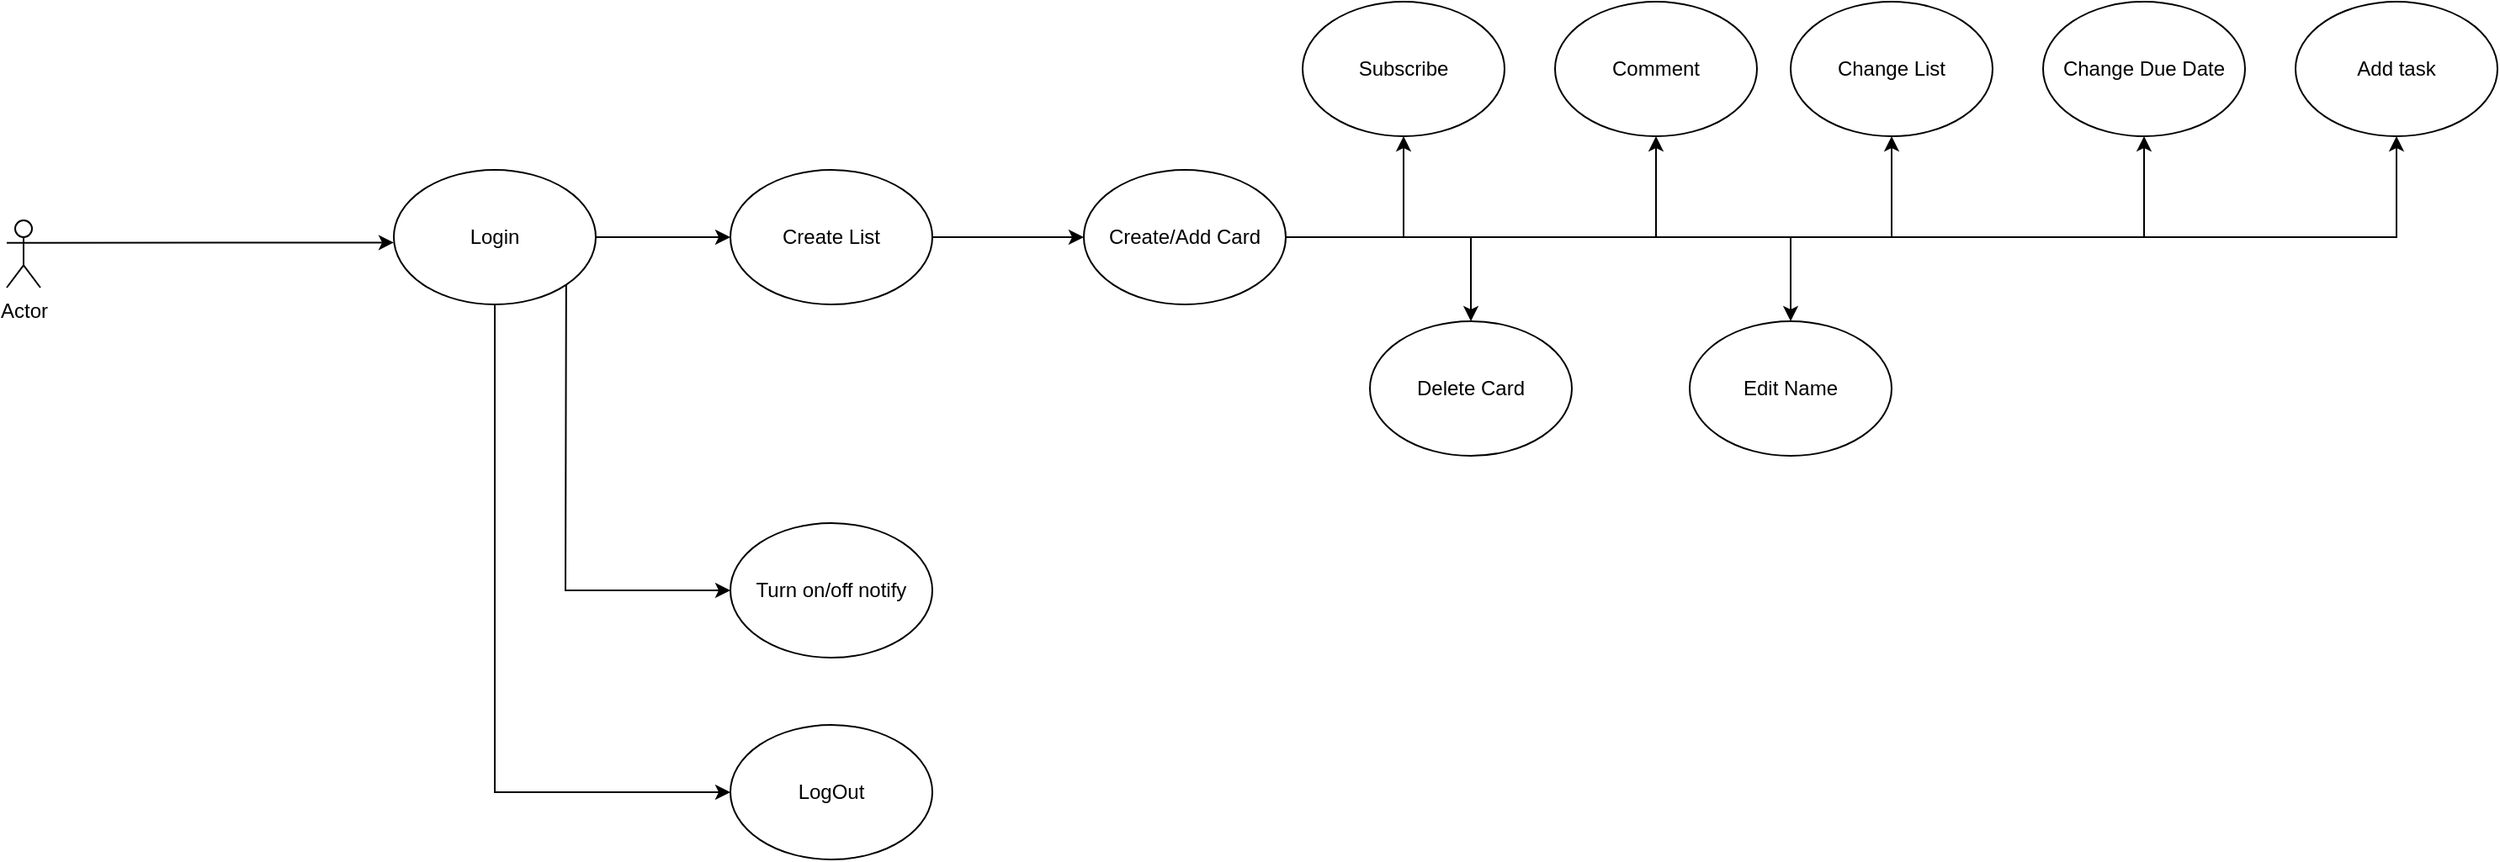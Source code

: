 <mxfile version="13.0.3" type="device"><diagram name="Page-1" id="e7e014a7-5840-1c2e-5031-d8a46d1fe8dd"><mxGraphModel dx="1673" dy="1665" grid="1" gridSize="10" guides="1" tooltips="1" connect="1" arrows="1" fold="1" page="1" pageScale="1" pageWidth="1169" pageHeight="826" background="#ffffff" math="0" shadow="0"><root><mxCell id="0"/><mxCell id="1" parent="0"/><mxCell id="oErtwRGQxo-WZ7SmHKuh-73" style="edgeStyle=orthogonalEdgeStyle;rounded=0;orthogonalLoop=1;jettySize=auto;html=1;exitX=1;exitY=0.333;exitDx=0;exitDy=0;exitPerimeter=0;entryX=0;entryY=0.54;entryDx=0;entryDy=0;entryPerimeter=0;" edge="1" parent="1" source="oErtwRGQxo-WZ7SmHKuh-41" target="oErtwRGQxo-WZ7SmHKuh-42"><mxGeometry relative="1" as="geometry"/></mxCell><mxCell id="oErtwRGQxo-WZ7SmHKuh-74" style="edgeStyle=orthogonalEdgeStyle;rounded=0;orthogonalLoop=1;jettySize=auto;html=1;exitX=1;exitY=1;exitDx=0;exitDy=0;entryX=0;entryY=0.5;entryDx=0;entryDy=0;" edge="1" parent="1" source="oErtwRGQxo-WZ7SmHKuh-42" target="oErtwRGQxo-WZ7SmHKuh-45"><mxGeometry relative="1" as="geometry"><mxPoint x="250" y="-30" as="sourcePoint"/><Array as="points"><mxPoint x="392" y="-30"/><mxPoint x="392" y="140"/></Array></mxGeometry></mxCell><mxCell id="oErtwRGQxo-WZ7SmHKuh-41" value="Actor" style="shape=umlActor;verticalLabelPosition=bottom;labelBackgroundColor=#ffffff;verticalAlign=top;html=1;outlineConnect=0;" vertex="1" parent="1"><mxGeometry x="60" y="-80" width="20" height="40" as="geometry"/></mxCell><mxCell id="oErtwRGQxo-WZ7SmHKuh-71" style="edgeStyle=orthogonalEdgeStyle;rounded=0;orthogonalLoop=1;jettySize=auto;html=1;exitX=1;exitY=0.5;exitDx=0;exitDy=0;entryX=0;entryY=0.5;entryDx=0;entryDy=0;" edge="1" parent="1" source="oErtwRGQxo-WZ7SmHKuh-42" target="oErtwRGQxo-WZ7SmHKuh-43"><mxGeometry relative="1" as="geometry"/></mxCell><mxCell id="oErtwRGQxo-WZ7SmHKuh-42" value="Login" style="ellipse;whiteSpace=wrap;html=1;" vertex="1" parent="1"><mxGeometry x="290" y="-110" width="120" height="80" as="geometry"/></mxCell><mxCell id="oErtwRGQxo-WZ7SmHKuh-60" value="" style="edgeStyle=orthogonalEdgeStyle;rounded=0;orthogonalLoop=1;jettySize=auto;html=1;" edge="1" parent="1" source="oErtwRGQxo-WZ7SmHKuh-43" target="oErtwRGQxo-WZ7SmHKuh-44"><mxGeometry relative="1" as="geometry"/></mxCell><mxCell id="oErtwRGQxo-WZ7SmHKuh-43" value="Create List" style="ellipse;whiteSpace=wrap;html=1;" vertex="1" parent="1"><mxGeometry x="490" y="-110" width="120" height="80" as="geometry"/></mxCell><mxCell id="oErtwRGQxo-WZ7SmHKuh-48" value="" style="edgeStyle=orthogonalEdgeStyle;rounded=0;orthogonalLoop=1;jettySize=auto;html=1;" edge="1" parent="1" source="oErtwRGQxo-WZ7SmHKuh-44" target="oErtwRGQxo-WZ7SmHKuh-47"><mxGeometry relative="1" as="geometry"/></mxCell><mxCell id="oErtwRGQxo-WZ7SmHKuh-51" value="" style="edgeStyle=orthogonalEdgeStyle;rounded=0;orthogonalLoop=1;jettySize=auto;html=1;" edge="1" parent="1" source="oErtwRGQxo-WZ7SmHKuh-44" target="oErtwRGQxo-WZ7SmHKuh-50"><mxGeometry relative="1" as="geometry"/></mxCell><mxCell id="oErtwRGQxo-WZ7SmHKuh-53" value="" style="edgeStyle=orthogonalEdgeStyle;rounded=0;orthogonalLoop=1;jettySize=auto;html=1;" edge="1" parent="1" source="oErtwRGQxo-WZ7SmHKuh-44" target="oErtwRGQxo-WZ7SmHKuh-52"><mxGeometry relative="1" as="geometry"/></mxCell><mxCell id="oErtwRGQxo-WZ7SmHKuh-55" value="" style="edgeStyle=orthogonalEdgeStyle;rounded=0;orthogonalLoop=1;jettySize=auto;html=1;" edge="1" parent="1" source="oErtwRGQxo-WZ7SmHKuh-44" target="oErtwRGQxo-WZ7SmHKuh-54"><mxGeometry relative="1" as="geometry"/></mxCell><mxCell id="oErtwRGQxo-WZ7SmHKuh-57" value="" style="edgeStyle=orthogonalEdgeStyle;rounded=0;orthogonalLoop=1;jettySize=auto;html=1;" edge="1" parent="1" source="oErtwRGQxo-WZ7SmHKuh-44" target="oErtwRGQxo-WZ7SmHKuh-56"><mxGeometry relative="1" as="geometry"/></mxCell><mxCell id="oErtwRGQxo-WZ7SmHKuh-64" value="" style="edgeStyle=orthogonalEdgeStyle;rounded=0;orthogonalLoop=1;jettySize=auto;html=1;" edge="1" parent="1" source="oErtwRGQxo-WZ7SmHKuh-44" target="oErtwRGQxo-WZ7SmHKuh-63"><mxGeometry relative="1" as="geometry"/></mxCell><mxCell id="oErtwRGQxo-WZ7SmHKuh-66" value="" style="edgeStyle=orthogonalEdgeStyle;rounded=0;orthogonalLoop=1;jettySize=auto;html=1;" edge="1" parent="1" source="oErtwRGQxo-WZ7SmHKuh-44"><mxGeometry relative="1" as="geometry"><mxPoint x="1120" y="-20" as="targetPoint"/><Array as="points"><mxPoint x="1120" y="-70"/></Array></mxGeometry></mxCell><mxCell id="oErtwRGQxo-WZ7SmHKuh-44" value="Create/Add Card" style="ellipse;whiteSpace=wrap;html=1;" vertex="1" parent="1"><mxGeometry x="700" y="-110" width="120" height="80" as="geometry"/></mxCell><mxCell id="oErtwRGQxo-WZ7SmHKuh-65" value="Edit Name" style="ellipse;whiteSpace=wrap;html=1;" vertex="1" parent="1"><mxGeometry x="1060" y="-20" width="120" height="80" as="geometry"/></mxCell><mxCell id="oErtwRGQxo-WZ7SmHKuh-63" value="Delete Card" style="ellipse;whiteSpace=wrap;html=1;" vertex="1" parent="1"><mxGeometry x="870" y="-20" width="120" height="80" as="geometry"/></mxCell><mxCell id="oErtwRGQxo-WZ7SmHKuh-56" value="Add task" style="ellipse;whiteSpace=wrap;html=1;" vertex="1" parent="1"><mxGeometry x="1420" y="-210" width="120" height="80" as="geometry"/></mxCell><mxCell id="oErtwRGQxo-WZ7SmHKuh-54" value="Change Due Date" style="ellipse;whiteSpace=wrap;html=1;" vertex="1" parent="1"><mxGeometry x="1270" y="-210" width="120" height="80" as="geometry"/></mxCell><mxCell id="oErtwRGQxo-WZ7SmHKuh-52" value="Change List" style="ellipse;whiteSpace=wrap;html=1;" vertex="1" parent="1"><mxGeometry x="1120" y="-210" width="120" height="80" as="geometry"/></mxCell><mxCell id="oErtwRGQxo-WZ7SmHKuh-50" value="Comment" style="ellipse;whiteSpace=wrap;html=1;" vertex="1" parent="1"><mxGeometry x="980" y="-210" width="120" height="80" as="geometry"/></mxCell><mxCell id="oErtwRGQxo-WZ7SmHKuh-47" value="Subscribe" style="ellipse;whiteSpace=wrap;html=1;" vertex="1" parent="1"><mxGeometry x="830" y="-210" width="120" height="80" as="geometry"/></mxCell><mxCell id="oErtwRGQxo-WZ7SmHKuh-45" value="Turn on/off notify" style="ellipse;whiteSpace=wrap;html=1;" vertex="1" parent="1"><mxGeometry x="490" y="100" width="120" height="80" as="geometry"/></mxCell><mxCell id="oErtwRGQxo-WZ7SmHKuh-46" value="LogOut" style="ellipse;whiteSpace=wrap;html=1;" vertex="1" parent="1"><mxGeometry x="490" y="220" width="120" height="80" as="geometry"/></mxCell><mxCell id="oErtwRGQxo-WZ7SmHKuh-75" style="edgeStyle=orthogonalEdgeStyle;rounded=0;orthogonalLoop=1;jettySize=auto;html=1;entryX=0;entryY=0.5;entryDx=0;entryDy=0;exitX=0.5;exitY=1;exitDx=0;exitDy=0;" edge="1" parent="1" source="oErtwRGQxo-WZ7SmHKuh-42"><mxGeometry relative="1" as="geometry"><mxPoint x="240" y="-20" as="sourcePoint"/><mxPoint x="490" y="260" as="targetPoint"/><Array as="points"><mxPoint x="350" y="260"/></Array></mxGeometry></mxCell></root></mxGraphModel></diagram></mxfile>